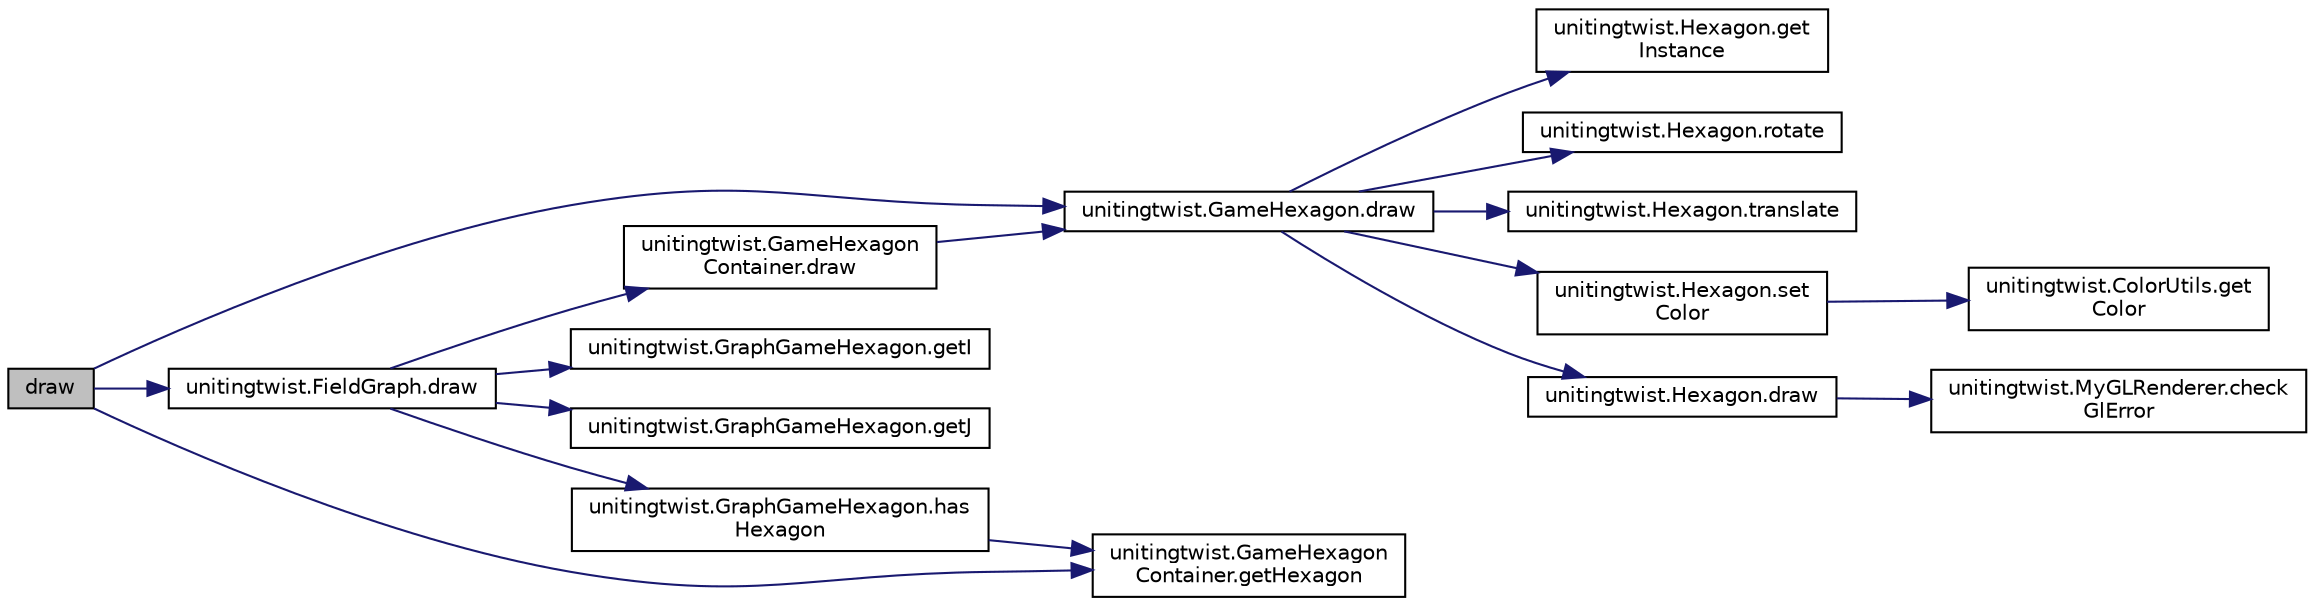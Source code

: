 digraph "draw"
{
  edge [fontname="Helvetica",fontsize="10",labelfontname="Helvetica",labelfontsize="10"];
  node [fontname="Helvetica",fontsize="10",shape=record];
  rankdir="LR";
  Node18 [label="draw",height=0.2,width=0.4,color="black", fillcolor="grey75", style="filled", fontcolor="black"];
  Node18 -> Node19 [color="midnightblue",fontsize="10",style="solid"];
  Node19 [label="unitingtwist.FieldGraph.draw",height=0.2,width=0.4,color="black", fillcolor="white", style="filled",URL="$classunitingtwist_1_1_field_graph.html#ac3e315879303dbd473ae480260356919",tooltip="Draw the initial representation on the OpenGL surface. "];
  Node19 -> Node20 [color="midnightblue",fontsize="10",style="solid"];
  Node20 [label="unitingtwist.GameHexagon\lContainer.draw",height=0.2,width=0.4,color="black", fillcolor="white", style="filled",URL="$classunitingtwist_1_1_game_hexagon_container.html#ace8a0d2a4e41b6d83897d48fd91a7ab3",tooltip="Draw the initial representation on the OpenGL surface. "];
  Node20 -> Node21 [color="midnightblue",fontsize="10",style="solid"];
  Node21 [label="unitingtwist.GameHexagon.draw",height=0.2,width=0.4,color="black", fillcolor="white", style="filled",URL="$classunitingtwist_1_1_game_hexagon.html#ace8a0d2a4e41b6d83897d48fd91a7ab3",tooltip="Draw the initial representation on the OpenGL surface. "];
  Node21 -> Node22 [color="midnightblue",fontsize="10",style="solid"];
  Node22 [label="unitingtwist.Hexagon.get\lInstance",height=0.2,width=0.4,color="black", fillcolor="white", style="filled",URL="$classunitingtwist_1_1_hexagon.html#a0428295cb76ddb8aaa39007c6e98a294"];
  Node21 -> Node23 [color="midnightblue",fontsize="10",style="solid"];
  Node23 [label="unitingtwist.Hexagon.rotate",height=0.2,width=0.4,color="black", fillcolor="white", style="filled",URL="$classunitingtwist_1_1_hexagon.html#a523014438b1a8318ec0915c2ce0a3430"];
  Node21 -> Node24 [color="midnightblue",fontsize="10",style="solid"];
  Node24 [label="unitingtwist.Hexagon.translate",height=0.2,width=0.4,color="black", fillcolor="white", style="filled",URL="$classunitingtwist_1_1_hexagon.html#aaf32fd3f86bbef7279898dd958c847cd"];
  Node21 -> Node25 [color="midnightblue",fontsize="10",style="solid"];
  Node25 [label="unitingtwist.Hexagon.set\lColor",height=0.2,width=0.4,color="black", fillcolor="white", style="filled",URL="$classunitingtwist_1_1_hexagon.html#a1cc9d5666b1d32b3e35f88192b3b4d3f"];
  Node25 -> Node26 [color="midnightblue",fontsize="10",style="solid"];
  Node26 [label="unitingtwist.ColorUtils.get\lColor",height=0.2,width=0.4,color="black", fillcolor="white", style="filled",URL="$classunitingtwist_1_1_color_utils.html#aa3a7d7ee785a482b0ff389374266933a",tooltip="Get the nth color from the populated colors array. "];
  Node21 -> Node27 [color="midnightblue",fontsize="10",style="solid"];
  Node27 [label="unitingtwist.Hexagon.draw",height=0.2,width=0.4,color="black", fillcolor="white", style="filled",URL="$classunitingtwist_1_1_hexagon.html#ace8a0d2a4e41b6d83897d48fd91a7ab3",tooltip="Encapsulates the OpenGL ES instructions for drawing this shape. "];
  Node27 -> Node28 [color="midnightblue",fontsize="10",style="solid"];
  Node28 [label="unitingtwist.MyGLRenderer.check\lGlError",height=0.2,width=0.4,color="black", fillcolor="white", style="filled",URL="$classunitingtwist_1_1_my_g_l_renderer.html#afc7bb79511afe0d6da9e42e87727e834",tooltip="Utility method for debugging OpenGL calls. "];
  Node19 -> Node29 [color="midnightblue",fontsize="10",style="solid"];
  Node29 [label="unitingtwist.GraphGameHexagon.getI",height=0.2,width=0.4,color="black", fillcolor="white", style="filled",URL="$classunitingtwist_1_1_graph_game_hexagon.html#a496b13cbdf0546a80c140ea3d147b5f8"];
  Node19 -> Node30 [color="midnightblue",fontsize="10",style="solid"];
  Node30 [label="unitingtwist.GraphGameHexagon.getJ",height=0.2,width=0.4,color="black", fillcolor="white", style="filled",URL="$classunitingtwist_1_1_graph_game_hexagon.html#a02ef75a2737802ad48cafb98f5e9d7ca"];
  Node19 -> Node31 [color="midnightblue",fontsize="10",style="solid"];
  Node31 [label="unitingtwist.GraphGameHexagon.has\lHexagon",height=0.2,width=0.4,color="black", fillcolor="white", style="filled",URL="$classunitingtwist_1_1_graph_game_hexagon.html#ab614a366b275084140dc6b158d395887"];
  Node31 -> Node32 [color="midnightblue",fontsize="10",style="solid"];
  Node32 [label="unitingtwist.GameHexagon\lContainer.getHexagon",height=0.2,width=0.4,color="black", fillcolor="white", style="filled",URL="$classunitingtwist_1_1_game_hexagon_container.html#a27b622ba75ab99568513b95d4a5c1bd1"];
  Node18 -> Node32 [color="midnightblue",fontsize="10",style="solid"];
  Node18 -> Node21 [color="midnightblue",fontsize="10",style="solid"];
}
